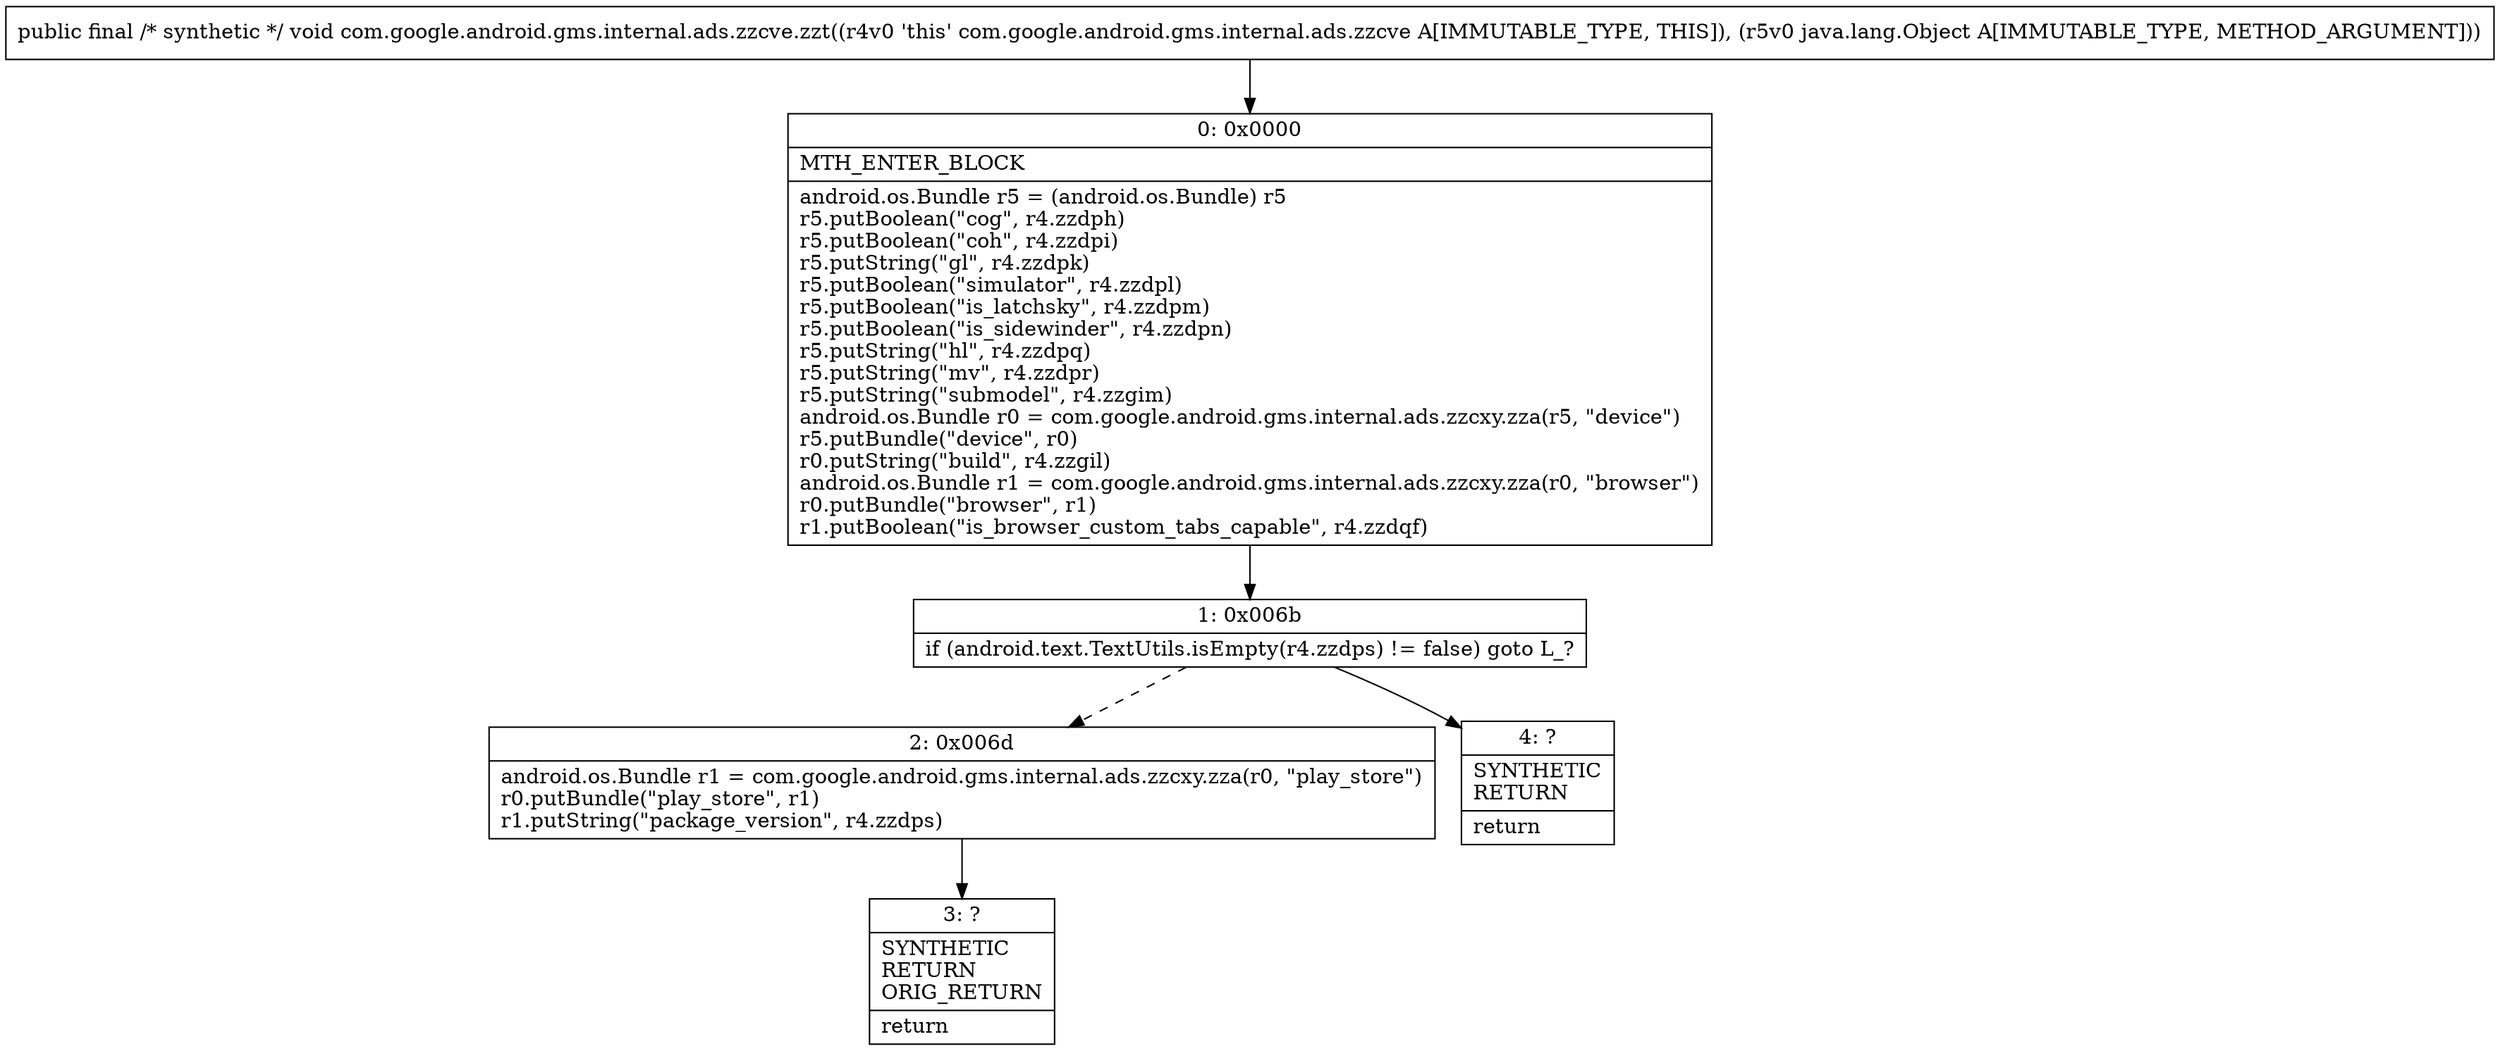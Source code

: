 digraph "CFG forcom.google.android.gms.internal.ads.zzcve.zzt(Ljava\/lang\/Object;)V" {
Node_0 [shape=record,label="{0\:\ 0x0000|MTH_ENTER_BLOCK\l|android.os.Bundle r5 = (android.os.Bundle) r5\lr5.putBoolean(\"cog\", r4.zzdph)\lr5.putBoolean(\"coh\", r4.zzdpi)\lr5.putString(\"gl\", r4.zzdpk)\lr5.putBoolean(\"simulator\", r4.zzdpl)\lr5.putBoolean(\"is_latchsky\", r4.zzdpm)\lr5.putBoolean(\"is_sidewinder\", r4.zzdpn)\lr5.putString(\"hl\", r4.zzdpq)\lr5.putString(\"mv\", r4.zzdpr)\lr5.putString(\"submodel\", r4.zzgim)\landroid.os.Bundle r0 = com.google.android.gms.internal.ads.zzcxy.zza(r5, \"device\")\lr5.putBundle(\"device\", r0)\lr0.putString(\"build\", r4.zzgil)\landroid.os.Bundle r1 = com.google.android.gms.internal.ads.zzcxy.zza(r0, \"browser\")\lr0.putBundle(\"browser\", r1)\lr1.putBoolean(\"is_browser_custom_tabs_capable\", r4.zzdqf)\l}"];
Node_1 [shape=record,label="{1\:\ 0x006b|if (android.text.TextUtils.isEmpty(r4.zzdps) != false) goto L_?\l}"];
Node_2 [shape=record,label="{2\:\ 0x006d|android.os.Bundle r1 = com.google.android.gms.internal.ads.zzcxy.zza(r0, \"play_store\")\lr0.putBundle(\"play_store\", r1)\lr1.putString(\"package_version\", r4.zzdps)\l}"];
Node_3 [shape=record,label="{3\:\ ?|SYNTHETIC\lRETURN\lORIG_RETURN\l|return\l}"];
Node_4 [shape=record,label="{4\:\ ?|SYNTHETIC\lRETURN\l|return\l}"];
MethodNode[shape=record,label="{public final \/* synthetic *\/ void com.google.android.gms.internal.ads.zzcve.zzt((r4v0 'this' com.google.android.gms.internal.ads.zzcve A[IMMUTABLE_TYPE, THIS]), (r5v0 java.lang.Object A[IMMUTABLE_TYPE, METHOD_ARGUMENT])) }"];
MethodNode -> Node_0;
Node_0 -> Node_1;
Node_1 -> Node_2[style=dashed];
Node_1 -> Node_4;
Node_2 -> Node_3;
}

